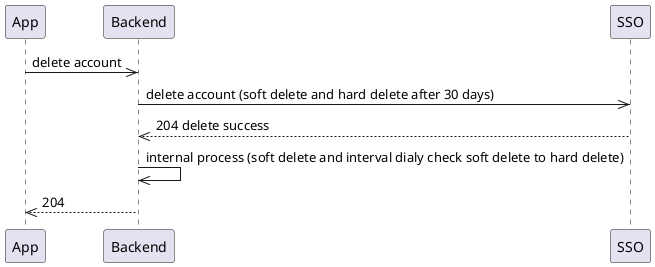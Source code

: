 @startuml

App ->> Backend: delete account
Backend ->> SSO: delete account (soft delete and hard delete after 30 days)
SSO -->> Backend: 204 delete success
Backend ->> Backend: internal process (soft delete and interval dialy check soft delete to hard delete)
Backend -->> App: 204

@enduml